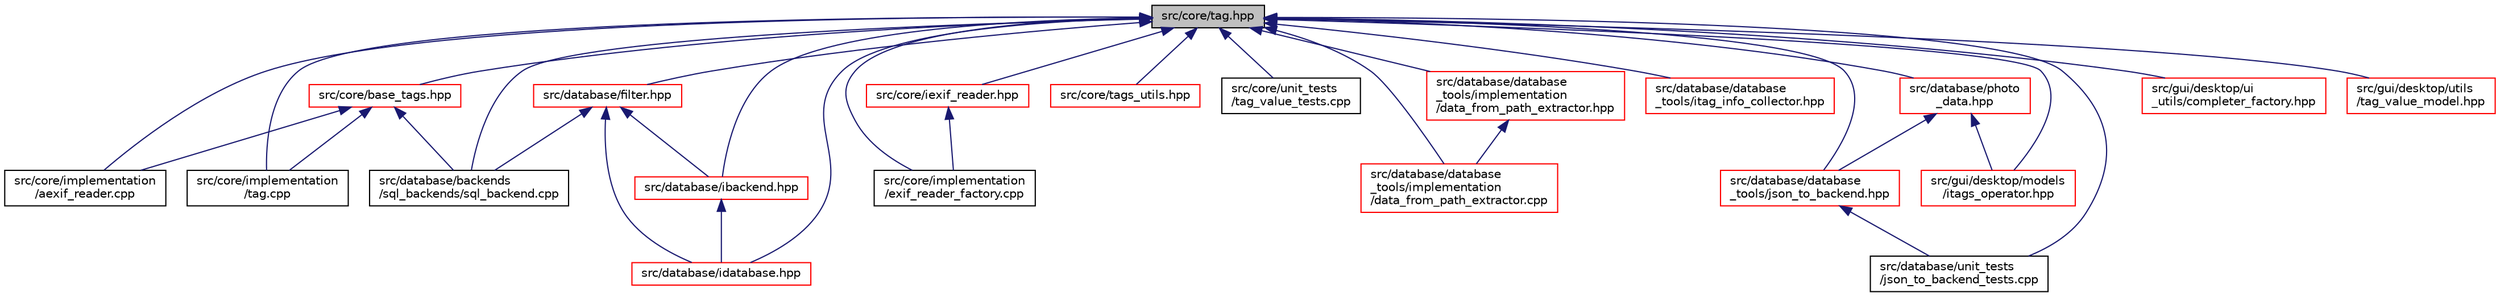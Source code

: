 digraph "src/core/tag.hpp"
{
 // LATEX_PDF_SIZE
  edge [fontname="Helvetica",fontsize="10",labelfontname="Helvetica",labelfontsize="10"];
  node [fontname="Helvetica",fontsize="10",shape=record];
  Node1 [label="src/core/tag.hpp",height=0.2,width=0.4,color="black", fillcolor="grey75", style="filled", fontcolor="black",tooltip=" "];
  Node1 -> Node2 [dir="back",color="midnightblue",fontsize="10",style="solid",fontname="Helvetica"];
  Node2 [label="src/core/base_tags.hpp",height=0.2,width=0.4,color="red", fillcolor="white", style="filled",URL="$base__tags_8hpp.html",tooltip=" "];
  Node2 -> Node3 [dir="back",color="midnightblue",fontsize="10",style="solid",fontname="Helvetica"];
  Node3 [label="src/core/implementation\l/aexif_reader.cpp",height=0.2,width=0.4,color="black", fillcolor="white", style="filled",URL="$aexif__reader_8cpp.html",tooltip=" "];
  Node2 -> Node6 [dir="back",color="midnightblue",fontsize="10",style="solid",fontname="Helvetica"];
  Node6 [label="src/core/implementation\l/tag.cpp",height=0.2,width=0.4,color="black", fillcolor="white", style="filled",URL="$tag_8cpp.html",tooltip=" "];
  Node2 -> Node33 [dir="back",color="midnightblue",fontsize="10",style="solid",fontname="Helvetica"];
  Node33 [label="src/database/backends\l/sql_backends/sql_backend.cpp",height=0.2,width=0.4,color="black", fillcolor="white", style="filled",URL="$sql__backend_8cpp.html",tooltip=" "];
  Node1 -> Node54 [dir="back",color="midnightblue",fontsize="10",style="solid",fontname="Helvetica"];
  Node54 [label="src/core/iexif_reader.hpp",height=0.2,width=0.4,color="red", fillcolor="white", style="filled",URL="$iexif__reader_8hpp.html",tooltip=" "];
  Node54 -> Node56 [dir="back",color="midnightblue",fontsize="10",style="solid",fontname="Helvetica"];
  Node56 [label="src/core/implementation\l/exif_reader_factory.cpp",height=0.2,width=0.4,color="black", fillcolor="white", style="filled",URL="$exif__reader__factory_8cpp.html",tooltip=" "];
  Node1 -> Node3 [dir="back",color="midnightblue",fontsize="10",style="solid",fontname="Helvetica"];
  Node1 -> Node56 [dir="back",color="midnightblue",fontsize="10",style="solid",fontname="Helvetica"];
  Node1 -> Node6 [dir="back",color="midnightblue",fontsize="10",style="solid",fontname="Helvetica"];
  Node1 -> Node84 [dir="back",color="midnightblue",fontsize="10",style="solid",fontname="Helvetica"];
  Node84 [label="src/core/tags_utils.hpp",height=0.2,width=0.4,color="red", fillcolor="white", style="filled",URL="$tags__utils_8hpp.html",tooltip=" "];
  Node1 -> Node89 [dir="back",color="midnightblue",fontsize="10",style="solid",fontname="Helvetica"];
  Node89 [label="src/core/unit_tests\l/tag_value_tests.cpp",height=0.2,width=0.4,color="black", fillcolor="white", style="filled",URL="$tag__value__tests_8cpp.html",tooltip=" "];
  Node1 -> Node33 [dir="back",color="midnightblue",fontsize="10",style="solid",fontname="Helvetica"];
  Node1 -> Node90 [dir="back",color="midnightblue",fontsize="10",style="solid",fontname="Helvetica"];
  Node90 [label="src/database/database\l_tools/implementation\l/data_from_path_extractor.cpp",height=0.2,width=0.4,color="red", fillcolor="white", style="filled",URL="$data__from__path__extractor_8cpp.html",tooltip=" "];
  Node1 -> Node92 [dir="back",color="midnightblue",fontsize="10",style="solid",fontname="Helvetica"];
  Node92 [label="src/database/database\l_tools/implementation\l/data_from_path_extractor.hpp",height=0.2,width=0.4,color="red", fillcolor="white", style="filled",URL="$data__from__path__extractor_8hpp.html",tooltip=" "];
  Node92 -> Node90 [dir="back",color="midnightblue",fontsize="10",style="solid",fontname="Helvetica"];
  Node1 -> Node93 [dir="back",color="midnightblue",fontsize="10",style="solid",fontname="Helvetica"];
  Node93 [label="src/database/database\l_tools/itag_info_collector.hpp",height=0.2,width=0.4,color="red", fillcolor="white", style="filled",URL="$itag__info__collector_8hpp.html",tooltip=" "];
  Node1 -> Node98 [dir="back",color="midnightblue",fontsize="10",style="solid",fontname="Helvetica"];
  Node98 [label="src/database/database\l_tools/json_to_backend.hpp",height=0.2,width=0.4,color="red", fillcolor="white", style="filled",URL="$json__to__backend_8hpp.html",tooltip=" "];
  Node98 -> Node11 [dir="back",color="midnightblue",fontsize="10",style="solid",fontname="Helvetica"];
  Node11 [label="src/database/unit_tests\l/json_to_backend_tests.cpp",height=0.2,width=0.4,color="black", fillcolor="white", style="filled",URL="$json__to__backend__tests_8cpp.html",tooltip=" "];
  Node1 -> Node100 [dir="back",color="midnightblue",fontsize="10",style="solid",fontname="Helvetica"];
  Node100 [label="src/database/filter.hpp",height=0.2,width=0.4,color="red", fillcolor="white", style="filled",URL="$filter_8hpp.html",tooltip=" "];
  Node100 -> Node33 [dir="back",color="midnightblue",fontsize="10",style="solid",fontname="Helvetica"];
  Node100 -> Node104 [dir="back",color="midnightblue",fontsize="10",style="solid",fontname="Helvetica"];
  Node104 [label="src/database/ibackend.hpp",height=0.2,width=0.4,color="red", fillcolor="white", style="filled",URL="$ibackend_8hpp.html",tooltip=" "];
  Node104 -> Node108 [dir="back",color="midnightblue",fontsize="10",style="solid",fontname="Helvetica"];
  Node108 [label="src/database/idatabase.hpp",height=0.2,width=0.4,color="red", fillcolor="white", style="filled",URL="$idatabase_8hpp.html",tooltip=" "];
  Node100 -> Node108 [dir="back",color="midnightblue",fontsize="10",style="solid",fontname="Helvetica"];
  Node1 -> Node104 [dir="back",color="midnightblue",fontsize="10",style="solid",fontname="Helvetica"];
  Node1 -> Node108 [dir="back",color="midnightblue",fontsize="10",style="solid",fontname="Helvetica"];
  Node1 -> Node159 [dir="back",color="midnightblue",fontsize="10",style="solid",fontname="Helvetica"];
  Node159 [label="src/database/photo\l_data.hpp",height=0.2,width=0.4,color="red", fillcolor="white", style="filled",URL="$photo__data_8hpp.html",tooltip=" "];
  Node159 -> Node98 [dir="back",color="midnightblue",fontsize="10",style="solid",fontname="Helvetica"];
  Node159 -> Node169 [dir="back",color="midnightblue",fontsize="10",style="solid",fontname="Helvetica"];
  Node169 [label="src/gui/desktop/models\l/itags_operator.hpp",height=0.2,width=0.4,color="red", fillcolor="white", style="filled",URL="$itags__operator_8hpp.html",tooltip=" "];
  Node1 -> Node11 [dir="back",color="midnightblue",fontsize="10",style="solid",fontname="Helvetica"];
  Node1 -> Node169 [dir="back",color="midnightblue",fontsize="10",style="solid",fontname="Helvetica"];
  Node1 -> Node96 [dir="back",color="midnightblue",fontsize="10",style="solid",fontname="Helvetica"];
  Node96 [label="src/gui/desktop/ui\l_utils/completer_factory.hpp",height=0.2,width=0.4,color="red", fillcolor="white", style="filled",URL="$completer__factory_8hpp.html",tooltip=" "];
  Node1 -> Node184 [dir="back",color="midnightblue",fontsize="10",style="solid",fontname="Helvetica"];
  Node184 [label="src/gui/desktop/utils\l/tag_value_model.hpp",height=0.2,width=0.4,color="red", fillcolor="white", style="filled",URL="$tag__value__model_8hpp.html",tooltip=" "];
}
